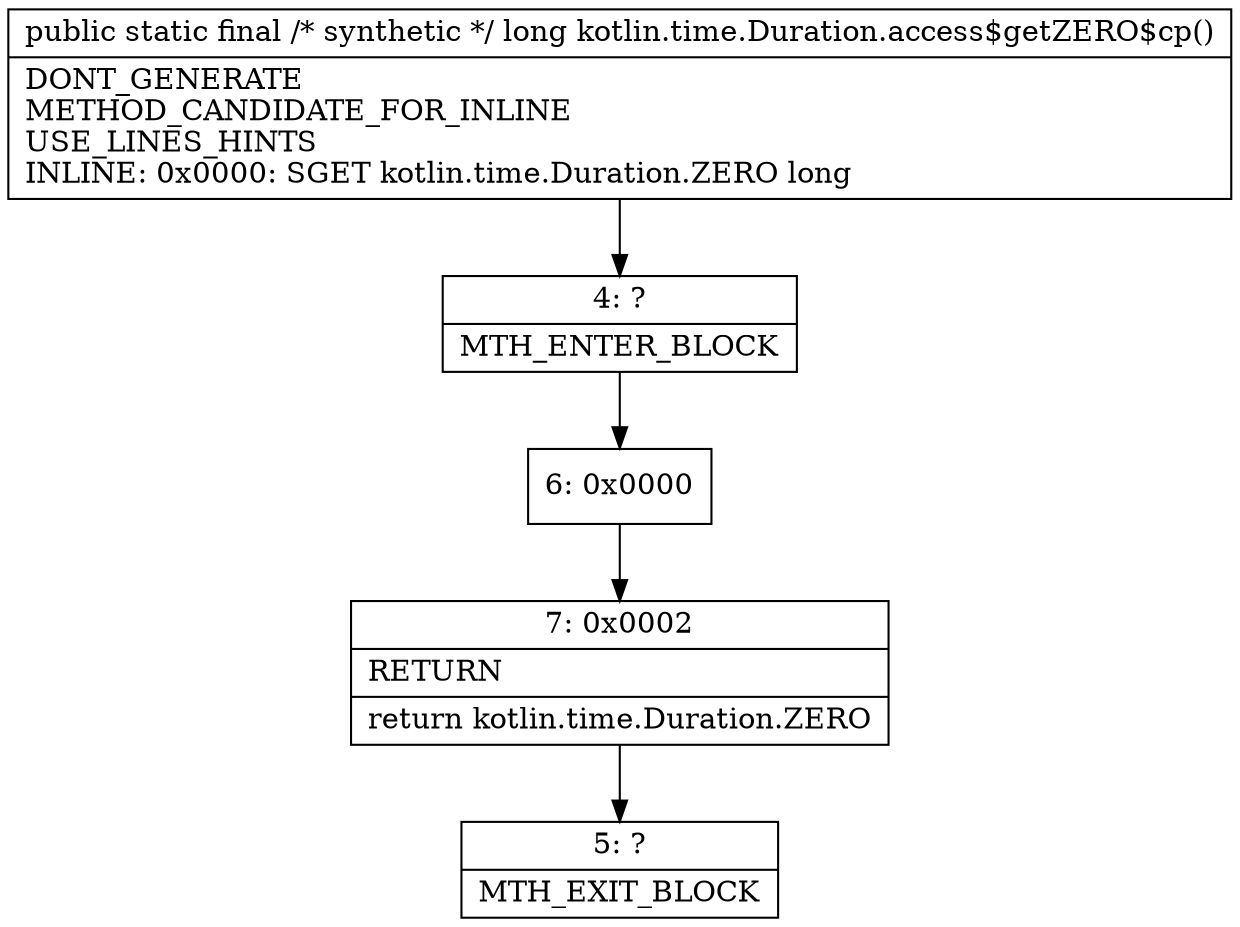 digraph "CFG forkotlin.time.Duration.access$getZERO$cp()J" {
Node_4 [shape=record,label="{4\:\ ?|MTH_ENTER_BLOCK\l}"];
Node_6 [shape=record,label="{6\:\ 0x0000}"];
Node_7 [shape=record,label="{7\:\ 0x0002|RETURN\l|return kotlin.time.Duration.ZERO\l}"];
Node_5 [shape=record,label="{5\:\ ?|MTH_EXIT_BLOCK\l}"];
MethodNode[shape=record,label="{public static final \/* synthetic *\/ long kotlin.time.Duration.access$getZERO$cp()  | DONT_GENERATE\lMETHOD_CANDIDATE_FOR_INLINE\lUSE_LINES_HINTS\lINLINE: 0x0000: SGET   kotlin.time.Duration.ZERO long\l}"];
MethodNode -> Node_4;Node_4 -> Node_6;
Node_6 -> Node_7;
Node_7 -> Node_5;
}

